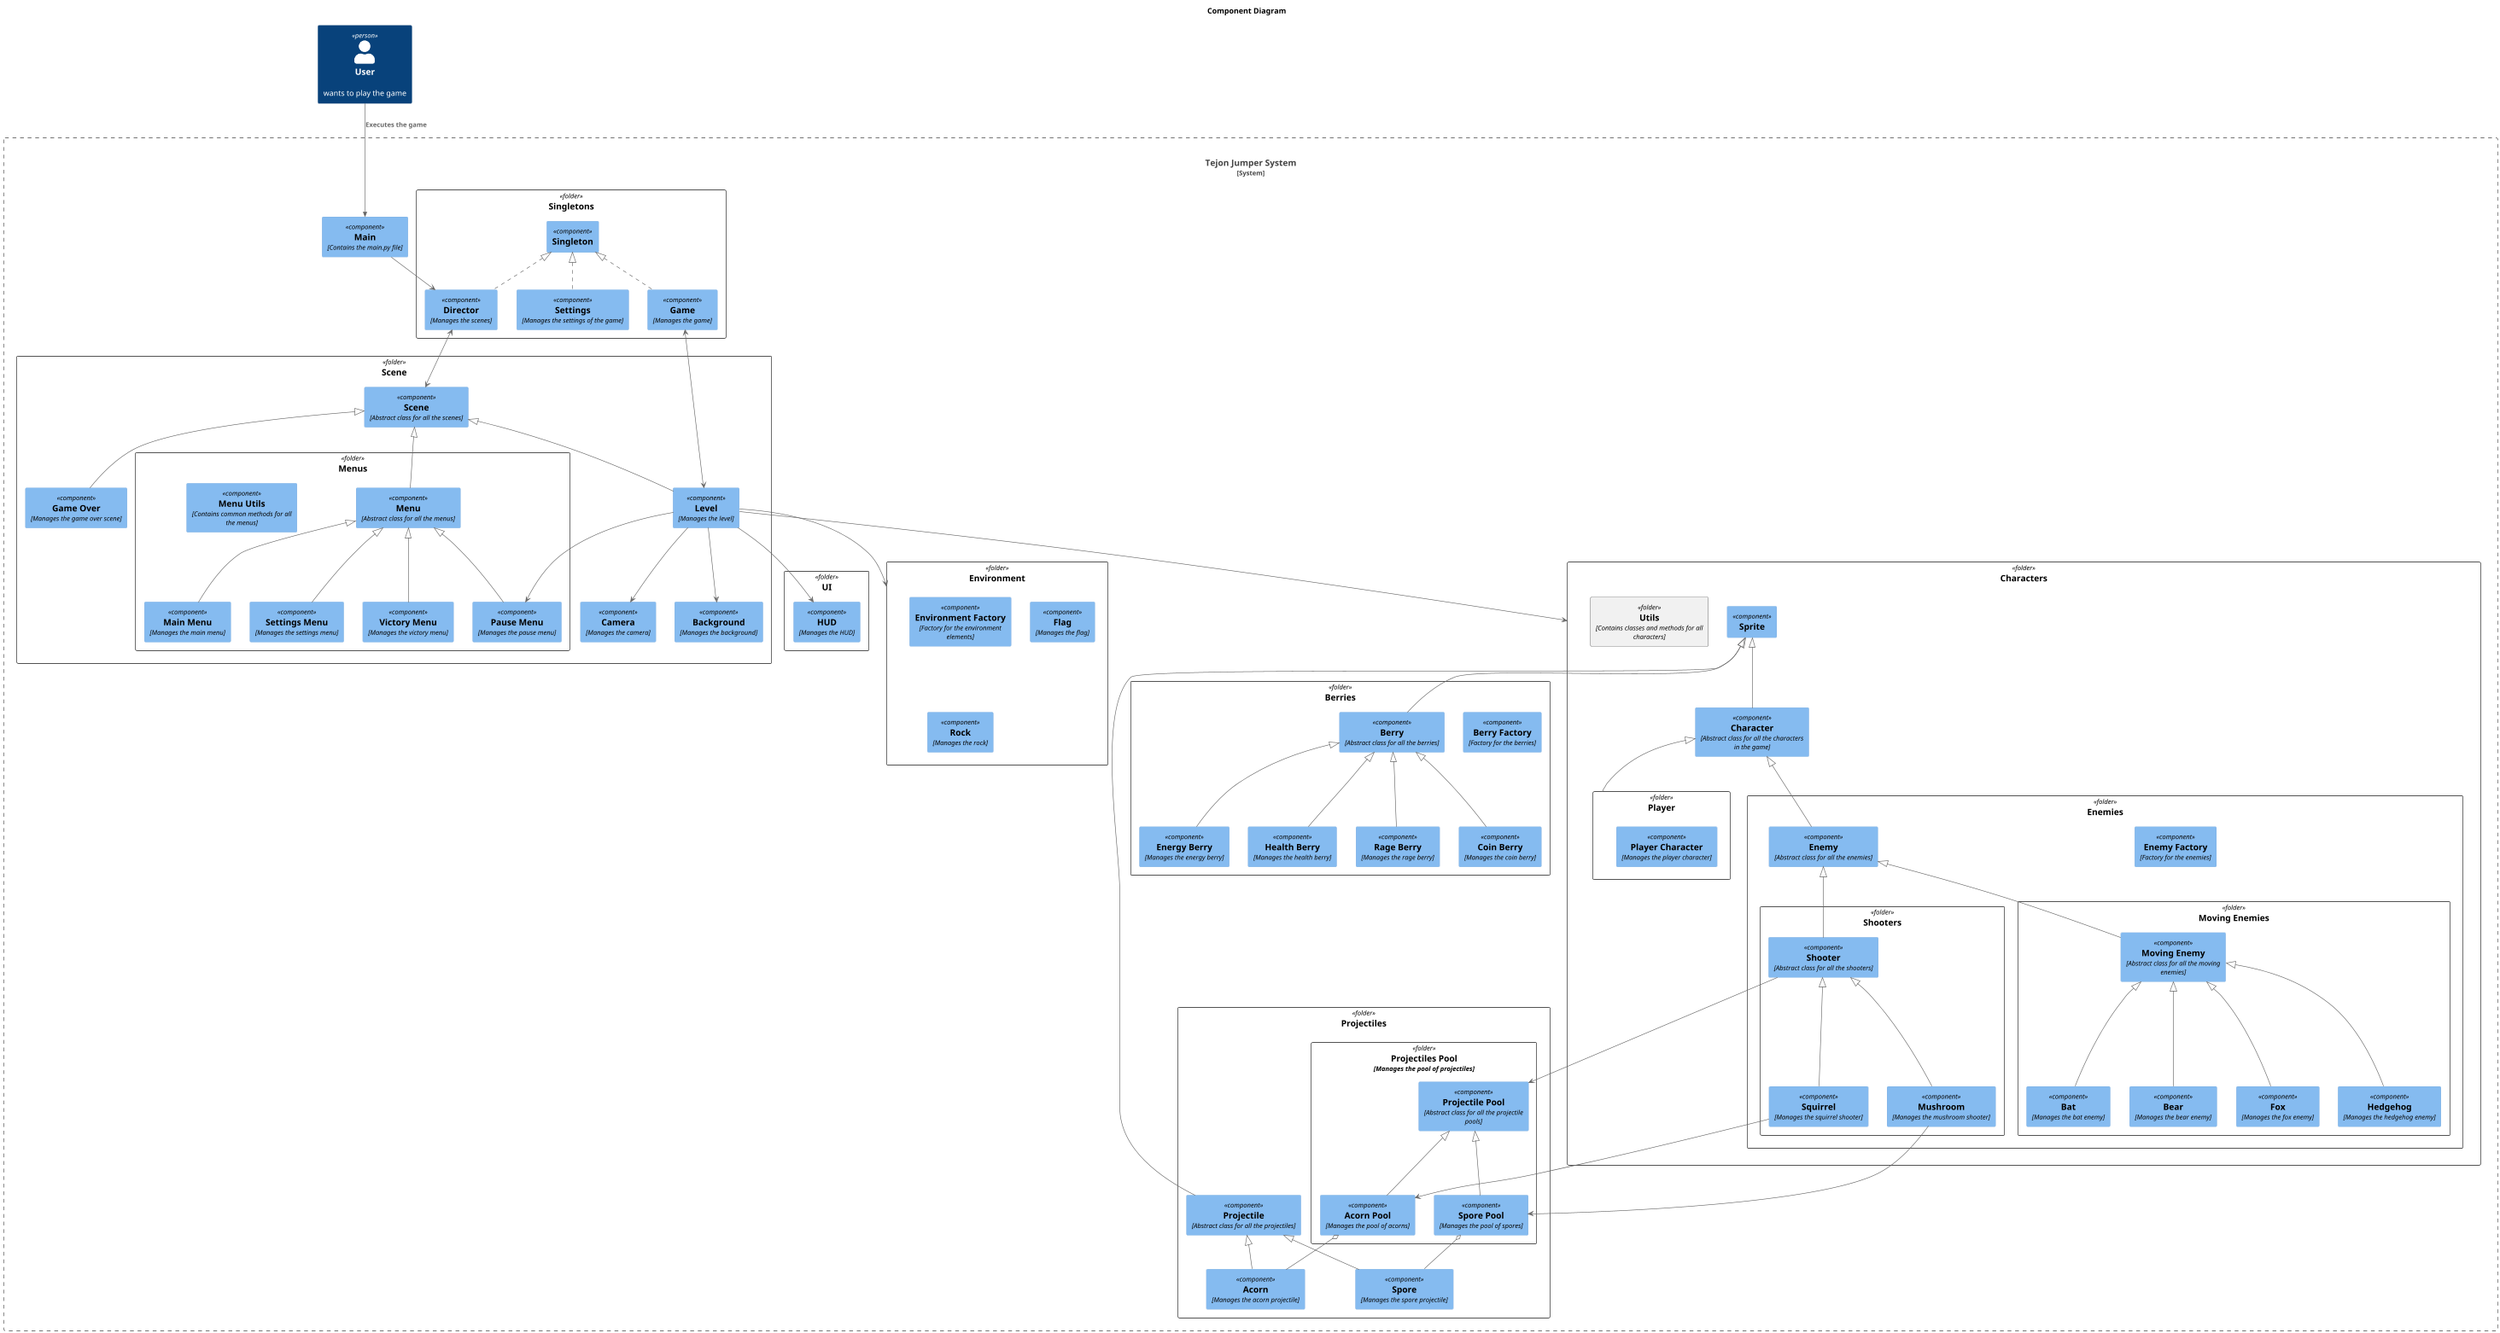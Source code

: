 @startuml Component Diagram 

!include <C4/C4_Container>
!include <C4/C4_Component>
!include <azure/AzureCommon>

title Component Diagram

scale 1
scale 1500 width 
scale 1000 height  
skinparam dpi 150

Person(user, "User", "wants to play the game")

System_Boundary(TJ, "Tejon Jumper System") {
    Component(main, "Main", "Contains the main.py file")

    Component(singletons, "Singletons") <<folder>> {
        Component(singleton, "Singleton")
        Component(director, "Director", "Manages the scenes")
        Component(settings, "Settings", "Manages the settings of the game")
        Component(game, "Game", "Manages the game")
    }

    Component(UI, "UI") <<folder>> {
        Component(HUD, "HUD", "Manages the HUD")
    }

    Component(scenes, "Scene") <<folder>> {
        Component(scene, "Scene", "Abstract class for all the scenes")
        Component(level, "Level", "Manages the level")
        Component(gameOver, "Game Over", "Manages the game over scene")
        Component(camera, "Camera", "Manages the camera")
        Component(background, "Background", "Manages the background")
        Component(menus, "Menus") <<folder>> {
            Component(menu, "Menu", "Abstract class for all the menus")
            Component(mainMenu, "Main Menu", "Manages the main menu")
            Component(pauseMenu, "Pause Menu", "Manages the pause menu")
            Component(settingsMenu, "Settings Menu", "Manages the settings menu")
            Component(victoryMenu, "Victory Menu", "Manages the victory menu")
            Component(menuUtils, "Menu Utils", "Contains common methods for all the menus")
        }
    }

    Component(Projectiles, "Projectiles") <<folder>> {
        Component(projectile, "Projectile", "Abstract class for all the projectiles")
        Component(acorn, "Acorn", "Manages the acorn projectile")
        Component(spore, "Spore", "Manages the spore projectile")
        Component(projectilesPool, "Projectiles Pool", "Manages the pool of projectiles") <<folder>> {
            Component(projectilePool, "Projectile Pool", "Abstract class for all the projectile pools")
            Component(acornPool, "Acorn Pool", "Manages the pool of acorns")
            Component(sporePool, "Spore Pool", "Manages the pool of spores")
        }
    }

    Component(environment, "Environment") <<folder>> {
        Component(environmentFactory, "Environment Factory", "Factory for the environment elements")
        Component(flag, "Flag", "Manages the flag")
        Component(rock, "Rock", "Manages the rock")
    }

    Component(characters, "Characters") <<folder>> {
        Component(sprite, "Sprite")
        Component(character, "Character", "Abstract class for all the characters in the game")
        Component(utils, "Utils", "Contains classes and methods for all characters") <<folder>> {

        }
        Component(player, "Player") <<folder>> {
            Component(playerCharacter, "Player Character", "Manages the player character")
        }
        Component(enemies, "Enemies") <<folder>> {
            Component(enemyFactory, "Enemy Factory", "Factory for the enemies")
            Component(enemy, "Enemy", "Abstract class for all the enemies")
            Component(shooters, "Shooters") <<folder>> {
                Component(shooter, "Shooter", "Abstract class for all the shooters")
                Component(mushroom, "Mushroom", "Manages the mushroom shooter")
                Component(squirrel, "Squirrel", "Manages the squirrel shooter")
            }
            Component(movingEnemies, "Moving Enemies") <<folder>> {
                Component(movingEnemy, "Moving Enemy", "Abstract class for all the moving enemies")
                Component(bat, "Bat", "Manages the bat enemy")
                Component(bear, "Bear", "Manages the bear enemy")
                Component(fox, "Fox", "Manages the fox enemy")
                Component(hedgehog, "Hedgehog", "Manages the hedgehog enemy")
            }
        }
    }

    Component(berries, "Berries") <<folder>> {
        Component(berryFactory, "Berry Factory", "Factory for the berries")
        Component(berry, "Berry", "Abstract class for all the berries")
        Component(coinBerry, "Coin Berry", "Manages the coin berry")
        Component(energyBerry, "Energy Berry", "Manages the energy berry")
        Component(healthBerry, "Health Berry", "Manages the health berry")
        Component(rageBerry, "Rage Berry", "Manages the rage berry")
    }
}

Rel(user, main, "Executes the game")

singleton <|.. director
singleton <|.. settings
singleton <|.. game
scene <|-- level
scene <|-- gameOver
scene <|-- menu
menu <|-- mainMenu
menu <|-- pauseMenu
menu <|-- settingsMenu
menu <|-- victoryMenu
sprite <|-- berry
sprite <|-- character
sprite <|-- projectile
berry <|-- coinBerry
berry <|-- energyBerry
berry <|-- healthBerry
berry <|-- rageBerry
projectilePool <|-- sporePool
projectilePool <|-- acornPool
projectile <|-- spore
projectile <|-- acorn
character <|-- player
character <|-- enemy
enemy <|-- movingEnemy
enemy <|-- shooter
movingEnemy <|-- bat
movingEnemy <|-- bear
movingEnemy <|-- fox
movingEnemy <|-- hedgehog
shooter <|-- squirrel
shooter <|-- mushroom
sporePool o-- spore
acornPool o-- acorn
director <--> scene
game <--> level
level --> camera
level --> background
level --> HUD
level --> pauseMenu
level --> characters
level --> environment
shooter --> projectilePool
squirrel --> acornPool
mushroom --> sporePool
main --> director

@enduml